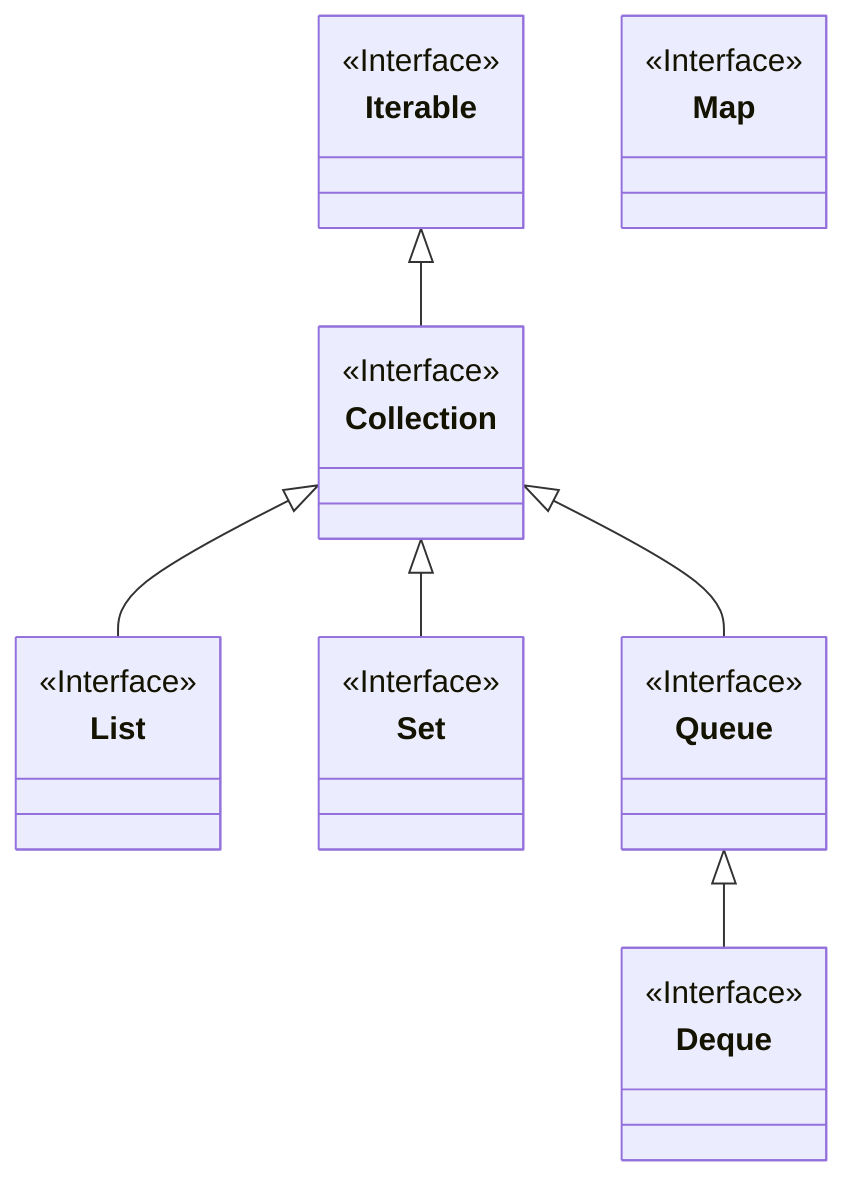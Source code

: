 classDiagram
    direction TB

    class Iterable {
        <<Interface>>
    }

    class Collection {
        <<Interface>>
    }

    class List {
        <<Interface>>
    }

    class Set {
        <<Interface>>
    }

    class Queue {
        <<Interface>>
    }

    class Deque {
        <<Interface>>
    }

    class Map {
        <<Interface>>
    }

    Iterable <|-- Collection
    Collection <|-- List
    Collection <|-- Set
    Collection <|-- Queue
    Queue <|-- Deque